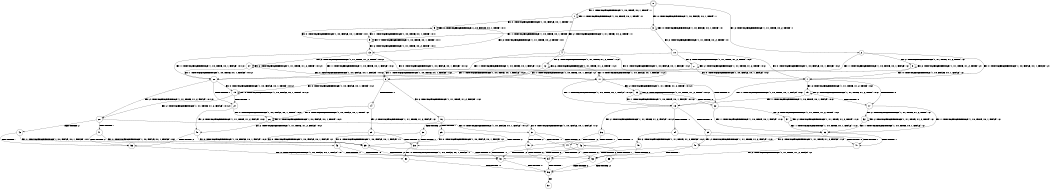 digraph BCG {
size = "7, 10.5";
center = TRUE;
node [shape = circle];
0 [peripheries = 2];
0 -> 1 [label = "EX !1 !ATOMIC_EXCH_BRANCH (1, +0, TRUE, +0, 1, TRUE) !::"];
0 -> 2 [label = "EX !2 !ATOMIC_EXCH_BRANCH (1, +1, TRUE, +0, 2, TRUE) !::"];
0 -> 3 [label = "EX !0 !ATOMIC_EXCH_BRANCH (1, +0, FALSE, +0, 1, TRUE) !::"];
1 -> 4 [label = "EX !2 !ATOMIC_EXCH_BRANCH (1, +1, TRUE, +0, 2, TRUE) !:1:"];
1 -> 5 [label = "EX !0 !ATOMIC_EXCH_BRANCH (1, +0, FALSE, +0, 1, TRUE) !:1:"];
1 -> 1 [label = "EX !1 !ATOMIC_EXCH_BRANCH (1, +0, TRUE, +0, 1, TRUE) !:1:"];
2 -> 6 [label = "EX !1 !ATOMIC_EXCH_BRANCH (1, +0, TRUE, +0, 1, FALSE) !:2:"];
2 -> 7 [label = "EX !0 !ATOMIC_EXCH_BRANCH (1, +0, FALSE, +0, 1, FALSE) !:2:"];
2 -> 8 [label = "EX !2 !ATOMIC_EXCH_BRANCH (1, +1, TRUE, +1, 2, TRUE) !:2:"];
3 -> 9 [label = "EX !1 !ATOMIC_EXCH_BRANCH (1, +0, TRUE, +0, 1, TRUE) !:0:"];
3 -> 10 [label = "EX !2 !ATOMIC_EXCH_BRANCH (1, +1, TRUE, +0, 2, TRUE) !:0:"];
3 -> 3 [label = "EX !0 !ATOMIC_EXCH_BRANCH (1, +0, FALSE, +0, 1, TRUE) !:0:"];
4 -> 11 [label = "EX !0 !ATOMIC_EXCH_BRANCH (1, +0, FALSE, +0, 1, FALSE) !:1:2:"];
4 -> 12 [label = "EX !2 !ATOMIC_EXCH_BRANCH (1, +1, TRUE, +1, 2, TRUE) !:1:2:"];
4 -> 6 [label = "EX !1 !ATOMIC_EXCH_BRANCH (1, +0, TRUE, +0, 1, FALSE) !:1:2:"];
5 -> 13 [label = "EX !2 !ATOMIC_EXCH_BRANCH (1, +1, TRUE, +0, 2, TRUE) !:0:1:"];
5 -> 9 [label = "EX !1 !ATOMIC_EXCH_BRANCH (1, +0, TRUE, +0, 1, TRUE) !:0:1:"];
5 -> 5 [label = "EX !0 !ATOMIC_EXCH_BRANCH (1, +0, FALSE, +0, 1, TRUE) !:0:1:"];
6 -> 14 [label = "TERMINATE !1"];
6 -> 15 [label = "EX !0 !ATOMIC_EXCH_BRANCH (1, +0, FALSE, +0, 1, TRUE) !:1:2:"];
6 -> 16 [label = "EX !2 !ATOMIC_EXCH_BRANCH (1, +1, TRUE, +1, 2, FALSE) !:1:2:"];
7 -> 17 [label = "TERMINATE !0"];
7 -> 18 [label = "EX !1 !ATOMIC_EXCH_BRANCH (1, +0, TRUE, +0, 1, FALSE) !:0:2:"];
7 -> 19 [label = "EX !2 !ATOMIC_EXCH_BRANCH (1, +1, TRUE, +1, 2, TRUE) !:0:2:"];
8 -> 6 [label = "EX !1 !ATOMIC_EXCH_BRANCH (1, +0, TRUE, +0, 1, FALSE) !:2:"];
8 -> 7 [label = "EX !0 !ATOMIC_EXCH_BRANCH (1, +0, FALSE, +0, 1, FALSE) !:2:"];
8 -> 8 [label = "EX !2 !ATOMIC_EXCH_BRANCH (1, +1, TRUE, +1, 2, TRUE) !:2:"];
9 -> 13 [label = "EX !2 !ATOMIC_EXCH_BRANCH (1, +1, TRUE, +0, 2, TRUE) !:0:1:"];
9 -> 9 [label = "EX !1 !ATOMIC_EXCH_BRANCH (1, +0, TRUE, +0, 1, TRUE) !:0:1:"];
9 -> 5 [label = "EX !0 !ATOMIC_EXCH_BRANCH (1, +0, FALSE, +0, 1, TRUE) !:0:1:"];
10 -> 20 [label = "EX !1 !ATOMIC_EXCH_BRANCH (1, +0, TRUE, +0, 1, FALSE) !:0:2:"];
10 -> 21 [label = "EX !2 !ATOMIC_EXCH_BRANCH (1, +1, TRUE, +1, 2, TRUE) !:0:2:"];
10 -> 7 [label = "EX !0 !ATOMIC_EXCH_BRANCH (1, +0, FALSE, +0, 1, FALSE) !:0:2:"];
11 -> 22 [label = "TERMINATE !0"];
11 -> 23 [label = "EX !2 !ATOMIC_EXCH_BRANCH (1, +1, TRUE, +1, 2, TRUE) !:0:1:2:"];
11 -> 18 [label = "EX !1 !ATOMIC_EXCH_BRANCH (1, +0, TRUE, +0, 1, FALSE) !:0:1:2:"];
12 -> 11 [label = "EX !0 !ATOMIC_EXCH_BRANCH (1, +0, FALSE, +0, 1, FALSE) !:1:2:"];
12 -> 12 [label = "EX !2 !ATOMIC_EXCH_BRANCH (1, +1, TRUE, +1, 2, TRUE) !:1:2:"];
12 -> 6 [label = "EX !1 !ATOMIC_EXCH_BRANCH (1, +0, TRUE, +0, 1, FALSE) !:1:2:"];
13 -> 24 [label = "EX !2 !ATOMIC_EXCH_BRANCH (1, +1, TRUE, +1, 2, TRUE) !:0:1:2:"];
13 -> 20 [label = "EX !1 !ATOMIC_EXCH_BRANCH (1, +0, TRUE, +0, 1, FALSE) !:0:1:2:"];
13 -> 11 [label = "EX !0 !ATOMIC_EXCH_BRANCH (1, +0, FALSE, +0, 1, FALSE) !:0:1:2:"];
14 -> 25 [label = "EX !2 !ATOMIC_EXCH_BRANCH (1, +1, TRUE, +1, 2, FALSE) !:2:"];
14 -> 26 [label = "EX !0 !ATOMIC_EXCH_BRANCH (1, +0, FALSE, +0, 1, TRUE) !:2:"];
15 -> 27 [label = "TERMINATE !1"];
15 -> 28 [label = "EX !2 !ATOMIC_EXCH_BRANCH (1, +1, TRUE, +1, 2, FALSE) !:0:1:2:"];
15 -> 15 [label = "EX !0 !ATOMIC_EXCH_BRANCH (1, +0, FALSE, +0, 1, TRUE) !:0:1:2:"];
16 -> 29 [label = "TERMINATE !1"];
16 -> 30 [label = "TERMINATE !2"];
16 -> 31 [label = "EX !0 !ATOMIC_EXCH_BRANCH (1, +0, FALSE, +0, 1, FALSE) !:1:2:"];
17 -> 32 [label = "EX !2 !ATOMIC_EXCH_BRANCH (1, +1, TRUE, +1, 2, TRUE) !:2:"];
17 -> 33 [label = "EX !1 !ATOMIC_EXCH_BRANCH (1, +0, TRUE, +0, 1, FALSE) !:2:"];
18 -> 34 [label = "TERMINATE !1"];
18 -> 35 [label = "TERMINATE !0"];
18 -> 36 [label = "EX !2 !ATOMIC_EXCH_BRANCH (1, +1, TRUE, +1, 2, FALSE) !:0:1:2:"];
19 -> 17 [label = "TERMINATE !0"];
19 -> 18 [label = "EX !1 !ATOMIC_EXCH_BRANCH (1, +0, TRUE, +0, 1, FALSE) !:0:2:"];
19 -> 19 [label = "EX !2 !ATOMIC_EXCH_BRANCH (1, +1, TRUE, +1, 2, TRUE) !:0:2:"];
20 -> 27 [label = "TERMINATE !1"];
20 -> 28 [label = "EX !2 !ATOMIC_EXCH_BRANCH (1, +1, TRUE, +1, 2, FALSE) !:0:1:2:"];
20 -> 15 [label = "EX !0 !ATOMIC_EXCH_BRANCH (1, +0, FALSE, +0, 1, TRUE) !:0:1:2:"];
21 -> 20 [label = "EX !1 !ATOMIC_EXCH_BRANCH (1, +0, TRUE, +0, 1, FALSE) !:0:2:"];
21 -> 21 [label = "EX !2 !ATOMIC_EXCH_BRANCH (1, +1, TRUE, +1, 2, TRUE) !:0:2:"];
21 -> 7 [label = "EX !0 !ATOMIC_EXCH_BRANCH (1, +0, FALSE, +0, 1, FALSE) !:0:2:"];
22 -> 37 [label = "EX !2 !ATOMIC_EXCH_BRANCH (1, +1, TRUE, +1, 2, TRUE) !:1:2:"];
22 -> 33 [label = "EX !1 !ATOMIC_EXCH_BRANCH (1, +0, TRUE, +0, 1, FALSE) !:1:2:"];
23 -> 22 [label = "TERMINATE !0"];
23 -> 23 [label = "EX !2 !ATOMIC_EXCH_BRANCH (1, +1, TRUE, +1, 2, TRUE) !:0:1:2:"];
23 -> 18 [label = "EX !1 !ATOMIC_EXCH_BRANCH (1, +0, TRUE, +0, 1, FALSE) !:0:1:2:"];
24 -> 24 [label = "EX !2 !ATOMIC_EXCH_BRANCH (1, +1, TRUE, +1, 2, TRUE) !:0:1:2:"];
24 -> 20 [label = "EX !1 !ATOMIC_EXCH_BRANCH (1, +0, TRUE, +0, 1, FALSE) !:0:1:2:"];
24 -> 11 [label = "EX !0 !ATOMIC_EXCH_BRANCH (1, +0, FALSE, +0, 1, FALSE) !:0:1:2:"];
25 -> 38 [label = "TERMINATE !2"];
25 -> 39 [label = "EX !0 !ATOMIC_EXCH_BRANCH (1, +0, FALSE, +0, 1, FALSE) !:2:"];
26 -> 40 [label = "EX !2 !ATOMIC_EXCH_BRANCH (1, +1, TRUE, +1, 2, FALSE) !:0:2:"];
26 -> 26 [label = "EX !0 !ATOMIC_EXCH_BRANCH (1, +0, FALSE, +0, 1, TRUE) !:0:2:"];
27 -> 40 [label = "EX !2 !ATOMIC_EXCH_BRANCH (1, +1, TRUE, +1, 2, FALSE) !:0:2:"];
27 -> 26 [label = "EX !0 !ATOMIC_EXCH_BRANCH (1, +0, FALSE, +0, 1, TRUE) !:0:2:"];
28 -> 41 [label = "TERMINATE !1"];
28 -> 42 [label = "TERMINATE !2"];
28 -> 31 [label = "EX !0 !ATOMIC_EXCH_BRANCH (1, +0, FALSE, +0, 1, FALSE) !:0:1:2:"];
29 -> 38 [label = "TERMINATE !2"];
29 -> 39 [label = "EX !0 !ATOMIC_EXCH_BRANCH (1, +0, FALSE, +0, 1, FALSE) !:2:"];
30 -> 38 [label = "TERMINATE !1"];
30 -> 43 [label = "EX !0 !ATOMIC_EXCH_BRANCH (1, +0, FALSE, +0, 1, FALSE) !:1:"];
31 -> 44 [label = "TERMINATE !1"];
31 -> 45 [label = "TERMINATE !2"];
31 -> 46 [label = "TERMINATE !0"];
32 -> 33 [label = "EX !1 !ATOMIC_EXCH_BRANCH (1, +0, TRUE, +0, 1, FALSE) !:2:"];
32 -> 32 [label = "EX !2 !ATOMIC_EXCH_BRANCH (1, +1, TRUE, +1, 2, TRUE) !:2:"];
33 -> 47 [label = "TERMINATE !1"];
33 -> 48 [label = "EX !2 !ATOMIC_EXCH_BRANCH (1, +1, TRUE, +1, 2, FALSE) !:1:2:"];
34 -> 49 [label = "EX !2 !ATOMIC_EXCH_BRANCH (1, +1, TRUE, +1, 2, FALSE) !:0:2:"];
34 -> 47 [label = "TERMINATE !0"];
35 -> 48 [label = "EX !2 !ATOMIC_EXCH_BRANCH (1, +1, TRUE, +1, 2, FALSE) !:1:2:"];
35 -> 47 [label = "TERMINATE !1"];
36 -> 44 [label = "TERMINATE !1"];
36 -> 45 [label = "TERMINATE !2"];
36 -> 46 [label = "TERMINATE !0"];
37 -> 37 [label = "EX !2 !ATOMIC_EXCH_BRANCH (1, +1, TRUE, +1, 2, TRUE) !:1:2:"];
37 -> 33 [label = "EX !1 !ATOMIC_EXCH_BRANCH (1, +0, TRUE, +0, 1, FALSE) !:1:2:"];
38 -> 50 [label = "EX !0 !ATOMIC_EXCH_BRANCH (1, +0, FALSE, +0, 1, FALSE) !::"];
39 -> 51 [label = "TERMINATE !2"];
39 -> 52 [label = "TERMINATE !0"];
40 -> 53 [label = "TERMINATE !2"];
40 -> 39 [label = "EX !0 !ATOMIC_EXCH_BRANCH (1, +0, FALSE, +0, 1, FALSE) !:0:2:"];
41 -> 39 [label = "EX !0 !ATOMIC_EXCH_BRANCH (1, +0, FALSE, +0, 1, FALSE) !:0:2:"];
41 -> 53 [label = "TERMINATE !2"];
42 -> 43 [label = "EX !0 !ATOMIC_EXCH_BRANCH (1, +0, FALSE, +0, 1, FALSE) !:0:1:"];
42 -> 53 [label = "TERMINATE !1"];
43 -> 51 [label = "TERMINATE !1"];
43 -> 54 [label = "TERMINATE !0"];
44 -> 51 [label = "TERMINATE !2"];
44 -> 52 [label = "TERMINATE !0"];
45 -> 51 [label = "TERMINATE !1"];
45 -> 54 [label = "TERMINATE !0"];
46 -> 52 [label = "TERMINATE !1"];
46 -> 54 [label = "TERMINATE !2"];
47 -> 55 [label = "EX !2 !ATOMIC_EXCH_BRANCH (1, +1, TRUE, +1, 2, FALSE) !:2:"];
48 -> 52 [label = "TERMINATE !1"];
48 -> 54 [label = "TERMINATE !2"];
49 -> 51 [label = "TERMINATE !2"];
49 -> 52 [label = "TERMINATE !0"];
50 -> 56 [label = "TERMINATE !0"];
51 -> 56 [label = "TERMINATE !0"];
52 -> 56 [label = "TERMINATE !2"];
53 -> 50 [label = "EX !0 !ATOMIC_EXCH_BRANCH (1, +0, FALSE, +0, 1, FALSE) !:0:"];
54 -> 56 [label = "TERMINATE !1"];
55 -> 56 [label = "TERMINATE !2"];
56 -> 57 [label = "exit"];
}
